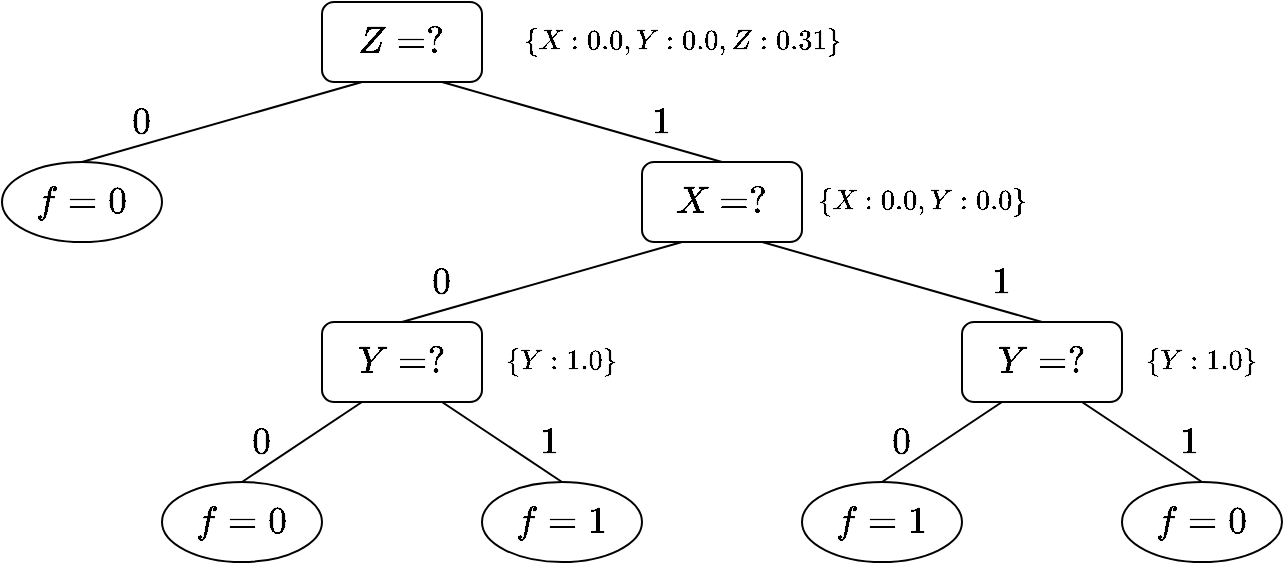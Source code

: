 <mxfile version="15.2.7" type="device"><diagram id="hiSJI8jDbdMpJKG7akvl" name="第 1 页"><mxGraphModel dx="813" dy="466" grid="1" gridSize="10" guides="1" tooltips="1" connect="1" arrows="1" fold="1" page="1" pageScale="1" pageWidth="827" pageHeight="1169" math="1" shadow="0"><root><mxCell id="0"/><mxCell id="1" parent="0"/><mxCell id="qQ7SuZ7uvcv-ApxInYnM-1" style="rounded=0;orthogonalLoop=1;jettySize=auto;html=1;endArrow=none;endFill=0;exitX=0.25;exitY=1;exitDx=0;exitDy=0;" edge="1" parent="1" source="qQ7SuZ7uvcv-ApxInYnM-3"><mxGeometry relative="1" as="geometry"><mxPoint x="200" y="200" as="targetPoint"/><mxPoint x="360" y="190" as="sourcePoint"/></mxGeometry></mxCell><mxCell id="qQ7SuZ7uvcv-ApxInYnM-2" style="edgeStyle=none;rounded=0;orthogonalLoop=1;jettySize=auto;html=1;exitX=0.75;exitY=1;exitDx=0;exitDy=0;endArrow=none;endFill=0;" edge="1" parent="1" source="qQ7SuZ7uvcv-ApxInYnM-3"><mxGeometry relative="1" as="geometry"><mxPoint x="520" y="200" as="targetPoint"/><mxPoint x="340" y="160" as="sourcePoint"/></mxGeometry></mxCell><mxCell id="qQ7SuZ7uvcv-ApxInYnM-3" value="&lt;font style=&quot;font-size: 16px&quot;&gt;`Z=?`&lt;/font&gt;" style="rounded=1;whiteSpace=wrap;html=1;" vertex="1" parent="1"><mxGeometry x="320" y="120" width="80" height="40" as="geometry"/></mxCell><mxCell id="qQ7SuZ7uvcv-ApxInYnM-4" value="&lt;font style=&quot;font-size: 16px&quot;&gt;`0`&lt;/font&gt;" style="text;html=1;strokeColor=none;fillColor=none;align=center;verticalAlign=middle;whiteSpace=wrap;rounded=0;" vertex="1" parent="1"><mxGeometry x="210" y="170" width="40" height="20" as="geometry"/></mxCell><mxCell id="qQ7SuZ7uvcv-ApxInYnM-5" value="&lt;font style=&quot;font-size: 16px&quot;&gt;`1`&lt;/font&gt;" style="text;html=1;strokeColor=none;fillColor=none;align=center;verticalAlign=middle;whiteSpace=wrap;rounded=0;" vertex="1" parent="1"><mxGeometry x="470" y="170" width="40" height="20" as="geometry"/></mxCell><mxCell id="qQ7SuZ7uvcv-ApxInYnM-6" value="&lt;font style=&quot;font-size: 16px&quot;&gt;`f=0`&lt;/font&gt;" style="ellipse;whiteSpace=wrap;html=1;" vertex="1" parent="1"><mxGeometry x="160" y="200" width="80" height="40" as="geometry"/></mxCell><mxCell id="qQ7SuZ7uvcv-ApxInYnM-7" style="edgeStyle=none;rounded=0;orthogonalLoop=1;jettySize=auto;html=1;exitX=0.25;exitY=1;exitDx=0;exitDy=0;endArrow=none;endFill=0;" edge="1" parent="1" source="qQ7SuZ7uvcv-ApxInYnM-9"><mxGeometry relative="1" as="geometry"><mxPoint x="360" y="280" as="targetPoint"/></mxGeometry></mxCell><mxCell id="qQ7SuZ7uvcv-ApxInYnM-8" style="edgeStyle=none;rounded=0;orthogonalLoop=1;jettySize=auto;html=1;exitX=0.75;exitY=1;exitDx=0;exitDy=0;endArrow=none;endFill=0;" edge="1" parent="1" source="qQ7SuZ7uvcv-ApxInYnM-9"><mxGeometry relative="1" as="geometry"><mxPoint x="680" y="280" as="targetPoint"/></mxGeometry></mxCell><mxCell id="qQ7SuZ7uvcv-ApxInYnM-9" value="&lt;font style=&quot;font-size: 16px&quot;&gt;`X=?`&lt;/font&gt;" style="rounded=1;whiteSpace=wrap;html=1;" vertex="1" parent="1"><mxGeometry x="480" y="200" width="80" height="40" as="geometry"/></mxCell><mxCell id="qQ7SuZ7uvcv-ApxInYnM-10" value="&lt;font style=&quot;font-size: 16px&quot;&gt;`Y=?`&lt;/font&gt;" style="rounded=1;whiteSpace=wrap;html=1;" vertex="1" parent="1"><mxGeometry x="320" y="280" width="80" height="40" as="geometry"/></mxCell><mxCell id="qQ7SuZ7uvcv-ApxInYnM-11" value="&lt;font style=&quot;font-size: 16px&quot;&gt;`0`&lt;/font&gt;" style="text;html=1;strokeColor=none;fillColor=none;align=center;verticalAlign=middle;whiteSpace=wrap;rounded=0;" vertex="1" parent="1"><mxGeometry x="360" y="250" width="40" height="20" as="geometry"/></mxCell><mxCell id="qQ7SuZ7uvcv-ApxInYnM-12" value="&lt;font style=&quot;font-size: 16px&quot;&gt;`1`&lt;/font&gt;" style="text;html=1;strokeColor=none;fillColor=none;align=center;verticalAlign=middle;whiteSpace=wrap;rounded=0;" vertex="1" parent="1"><mxGeometry x="640" y="250" width="40" height="20" as="geometry"/></mxCell><mxCell id="qQ7SuZ7uvcv-ApxInYnM-13" style="rounded=0;orthogonalLoop=1;jettySize=auto;html=1;endArrow=none;endFill=0;exitX=0.25;exitY=1;exitDx=0;exitDy=0;entryX=0.5;entryY=0;entryDx=0;entryDy=0;" edge="1" parent="1" source="qQ7SuZ7uvcv-ApxInYnM-10" target="qQ7SuZ7uvcv-ApxInYnM-15"><mxGeometry relative="1" as="geometry"><mxPoint x="210" y="360" as="targetPoint"/><mxPoint x="320" y="360" as="sourcePoint"/></mxGeometry></mxCell><mxCell id="qQ7SuZ7uvcv-ApxInYnM-14" value="&lt;font style=&quot;font-size: 16px&quot;&gt;`0`&lt;/font&gt;" style="text;html=1;strokeColor=none;fillColor=none;align=center;verticalAlign=middle;whiteSpace=wrap;rounded=0;" vertex="1" parent="1"><mxGeometry x="270" y="330" width="40" height="20" as="geometry"/></mxCell><mxCell id="qQ7SuZ7uvcv-ApxInYnM-15" value="&lt;font style=&quot;font-size: 16px&quot;&gt;`f=0`&lt;/font&gt;" style="ellipse;whiteSpace=wrap;html=1;" vertex="1" parent="1"><mxGeometry x="240" y="360" width="80" height="40" as="geometry"/></mxCell><mxCell id="qQ7SuZ7uvcv-ApxInYnM-16" style="rounded=0;orthogonalLoop=1;jettySize=auto;html=1;endArrow=none;endFill=0;exitX=0.75;exitY=1;exitDx=0;exitDy=0;entryX=0.5;entryY=0;entryDx=0;entryDy=0;" edge="1" parent="1" source="qQ7SuZ7uvcv-ApxInYnM-10" target="qQ7SuZ7uvcv-ApxInYnM-18"><mxGeometry relative="1" as="geometry"><mxPoint x="370" y="360" as="targetPoint"/><mxPoint x="500" y="320" as="sourcePoint"/></mxGeometry></mxCell><mxCell id="qQ7SuZ7uvcv-ApxInYnM-17" value="&lt;font style=&quot;font-size: 16px&quot;&gt;`1`&lt;/font&gt;" style="text;html=1;strokeColor=none;fillColor=none;align=center;verticalAlign=middle;whiteSpace=wrap;rounded=0;" vertex="1" parent="1"><mxGeometry x="414" y="330" width="40" height="20" as="geometry"/></mxCell><mxCell id="qQ7SuZ7uvcv-ApxInYnM-18" value="&lt;font style=&quot;font-size: 16px&quot;&gt;`f=1`&lt;/font&gt;" style="ellipse;whiteSpace=wrap;html=1;" vertex="1" parent="1"><mxGeometry x="400" y="360" width="80" height="40" as="geometry"/></mxCell><mxCell id="qQ7SuZ7uvcv-ApxInYnM-19" value="&lt;font style=&quot;font-size: 16px&quot;&gt;`Y=?`&lt;/font&gt;" style="rounded=1;whiteSpace=wrap;html=1;" vertex="1" parent="1"><mxGeometry x="640" y="280" width="80" height="40" as="geometry"/></mxCell><mxCell id="qQ7SuZ7uvcv-ApxInYnM-20" style="rounded=0;orthogonalLoop=1;jettySize=auto;html=1;endArrow=none;endFill=0;exitX=0.25;exitY=1;exitDx=0;exitDy=0;entryX=0.5;entryY=0;entryDx=0;entryDy=0;" edge="1" parent="1" source="qQ7SuZ7uvcv-ApxInYnM-19" target="qQ7SuZ7uvcv-ApxInYnM-22"><mxGeometry relative="1" as="geometry"><mxPoint x="530" y="360" as="targetPoint"/><mxPoint x="640" y="360" as="sourcePoint"/></mxGeometry></mxCell><mxCell id="qQ7SuZ7uvcv-ApxInYnM-21" value="&lt;font style=&quot;font-size: 16px&quot;&gt;`0`&lt;/font&gt;" style="text;html=1;strokeColor=none;fillColor=none;align=center;verticalAlign=middle;whiteSpace=wrap;rounded=0;" vertex="1" parent="1"><mxGeometry x="590" y="330" width="40" height="20" as="geometry"/></mxCell><mxCell id="qQ7SuZ7uvcv-ApxInYnM-22" value="&lt;font style=&quot;font-size: 16px&quot;&gt;`f=1`&lt;/font&gt;" style="ellipse;whiteSpace=wrap;html=1;" vertex="1" parent="1"><mxGeometry x="560" y="360" width="80" height="40" as="geometry"/></mxCell><mxCell id="qQ7SuZ7uvcv-ApxInYnM-23" style="rounded=0;orthogonalLoop=1;jettySize=auto;html=1;endArrow=none;endFill=0;exitX=0.75;exitY=1;exitDx=0;exitDy=0;entryX=0.5;entryY=0;entryDx=0;entryDy=0;" edge="1" parent="1" source="qQ7SuZ7uvcv-ApxInYnM-19" target="qQ7SuZ7uvcv-ApxInYnM-25"><mxGeometry relative="1" as="geometry"><mxPoint x="690" y="360" as="targetPoint"/><mxPoint x="820" y="320" as="sourcePoint"/></mxGeometry></mxCell><mxCell id="qQ7SuZ7uvcv-ApxInYnM-24" value="&lt;font style=&quot;font-size: 16px&quot;&gt;`1`&lt;/font&gt;" style="text;html=1;strokeColor=none;fillColor=none;align=center;verticalAlign=middle;whiteSpace=wrap;rounded=0;" vertex="1" parent="1"><mxGeometry x="734" y="330" width="40" height="20" as="geometry"/></mxCell><mxCell id="qQ7SuZ7uvcv-ApxInYnM-25" value="&lt;font style=&quot;font-size: 16px&quot;&gt;`f=0`&lt;/font&gt;" style="ellipse;whiteSpace=wrap;html=1;" vertex="1" parent="1"><mxGeometry x="720" y="360" width="80" height="40" as="geometry"/></mxCell><mxCell id="qQ7SuZ7uvcv-ApxInYnM-26" value="&lt;font style=&quot;font-size: 12px&quot;&gt;`{X: 0.0,Y: 0.0, Z: 0.31}`&lt;/font&gt;" style="text;html=1;strokeColor=none;fillColor=none;align=center;verticalAlign=middle;whiteSpace=wrap;rounded=0;" vertex="1" parent="1"><mxGeometry x="400" y="130" width="200" height="20" as="geometry"/></mxCell><mxCell id="qQ7SuZ7uvcv-ApxInYnM-27" value="&lt;font style=&quot;font-size: 12px&quot;&gt;`{X: 0.0,Y: 0.0}`&lt;/font&gt;" style="text;html=1;strokeColor=none;fillColor=none;align=center;verticalAlign=middle;whiteSpace=wrap;rounded=0;" vertex="1" parent="1"><mxGeometry x="560" y="210" width="120" height="20" as="geometry"/></mxCell><mxCell id="qQ7SuZ7uvcv-ApxInYnM-28" value="&lt;font style=&quot;font-size: 12px&quot;&gt;`{Y: 1.0}`&lt;/font&gt;" style="text;html=1;strokeColor=none;fillColor=none;align=center;verticalAlign=middle;whiteSpace=wrap;rounded=0;" vertex="1" parent="1"><mxGeometry x="400" y="290" width="80" height="20" as="geometry"/></mxCell><mxCell id="qQ7SuZ7uvcv-ApxInYnM-29" value="&lt;font style=&quot;font-size: 12px&quot;&gt;`{Y: 1.0}`&lt;/font&gt;" style="text;html=1;strokeColor=none;fillColor=none;align=center;verticalAlign=middle;whiteSpace=wrap;rounded=0;" vertex="1" parent="1"><mxGeometry x="720" y="290" width="80" height="20" as="geometry"/></mxCell></root></mxGraphModel></diagram></mxfile>